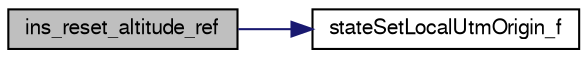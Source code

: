 digraph "ins_reset_altitude_ref"
{
  edge [fontname="FreeSans",fontsize="10",labelfontname="FreeSans",labelfontsize="10"];
  node [fontname="FreeSans",fontsize="10",shape=record];
  rankdir="LR";
  Node1 [label="ins_reset_altitude_ref",height=0.2,width=0.4,color="black", fillcolor="grey75", style="filled", fontcolor="black"];
  Node1 -> Node2 [color="midnightblue",fontsize="10",style="solid",fontname="FreeSans"];
  Node2 [label="stateSetLocalUtmOrigin_f",height=0.2,width=0.4,color="black", fillcolor="white", style="filled",URL="$group__state__position.html#gae180e6252c12221500767c9a4a34b20d",tooltip="Set the local (flat earth) coordinate frame origin from UTM (float). "];
}
